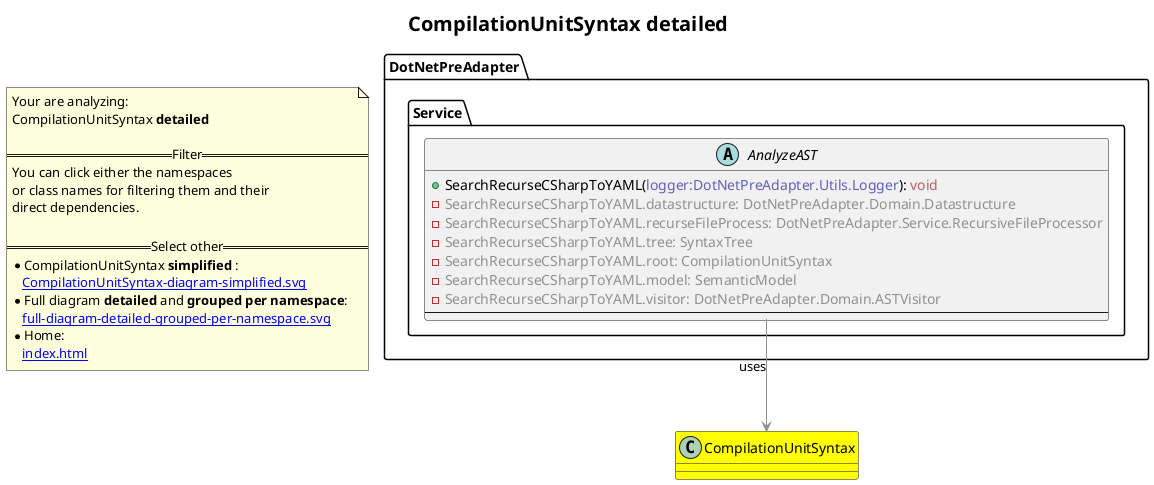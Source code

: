 @startuml
skinparam linetype ortho
title <size:20>CompilationUnitSyntax **detailed** </size>
note "Your are analyzing:\nCompilationUnitSyntax **detailed** \n\n==Filter==\nYou can click either the namespaces \nor class names for filtering them and their\ndirect dependencies.\n\n==Select other==\n* CompilationUnitSyntax **simplified** :\n   [[CompilationUnitSyntax-diagram-simplified.svg]]\n* Full diagram **detailed** and **grouped per namespace**:\n   [[full-diagram-detailed-grouped-per-namespace.svg]]\n* Home:\n   [[index.html]]" as FloatingNote
class CompilationUnitSyntax [[CompilationUnitSyntax-diagram-detailed.svg]] #yellow {
}
  abstract class DotNetPreAdapter.Service.AnalyzeAST [[DotNetPreAdapter.Service.AnalyzeAST-diagram-detailed.svg]]  {
    + SearchRecurseCSharpToYAML(<font color="6060BB">logger:DotNetPreAdapter.Utils.Logger</font>): <font color="BB6060">void</font>
    - <font color="909090">SearchRecurseCSharpToYAML.datastructure: DotNetPreAdapter.Domain.Datastructure</font>
    - <font color="909090">SearchRecurseCSharpToYAML.recurseFileProcess: DotNetPreAdapter.Service.RecursiveFileProcessor</font>
    - <font color="909090">SearchRecurseCSharpToYAML.tree: SyntaxTree</font>
    - <font color="909090">SearchRecurseCSharpToYAML.root: CompilationUnitSyntax</font>
    - <font color="909090">SearchRecurseCSharpToYAML.model: SemanticModel</font>
    - <font color="909090">SearchRecurseCSharpToYAML.visitor: DotNetPreAdapter.Domain.ASTVisitor</font>
--
  }
 ' *************************************** 
 ' *************************************** 
 ' *************************************** 
' Class relations extracted from namespace:
' 
' Class relations extracted from namespace:
' DotNetPreAdapter.Service
DotNetPreAdapter.Service.AnalyzeAST -[#909090]-> CompilationUnitSyntax  : uses 
@enduml